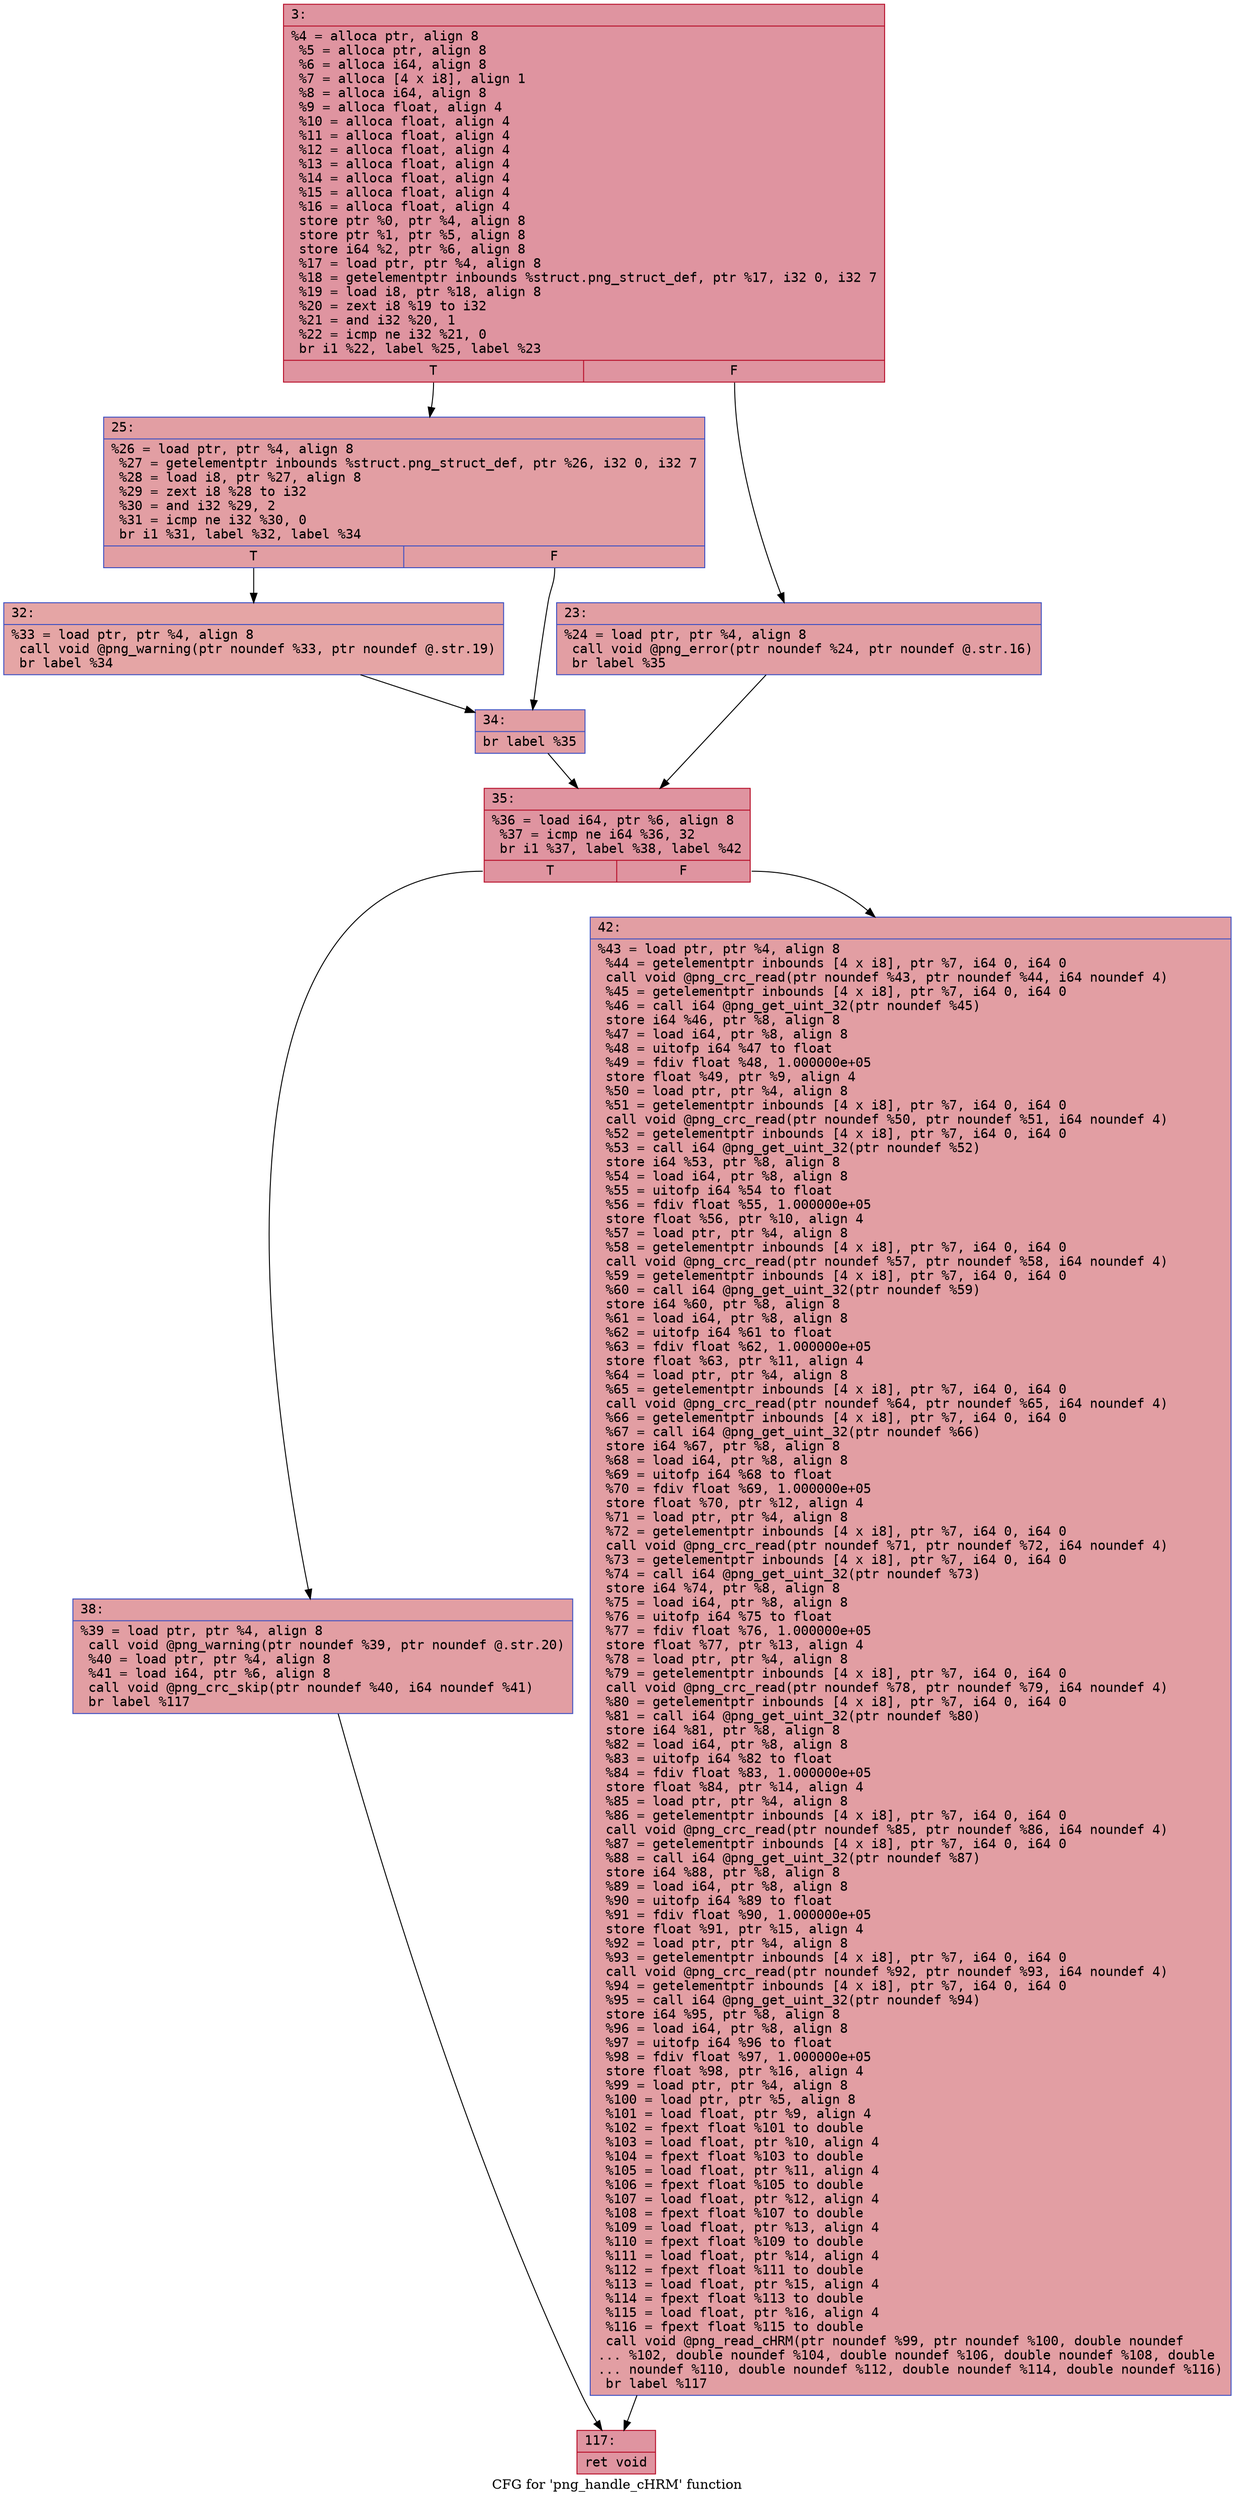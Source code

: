 digraph "CFG for 'png_handle_cHRM' function" {
	label="CFG for 'png_handle_cHRM' function";

	Node0x600001f7bf70 [shape=record,color="#b70d28ff", style=filled, fillcolor="#b70d2870" fontname="Courier",label="{3:\l|  %4 = alloca ptr, align 8\l  %5 = alloca ptr, align 8\l  %6 = alloca i64, align 8\l  %7 = alloca [4 x i8], align 1\l  %8 = alloca i64, align 8\l  %9 = alloca float, align 4\l  %10 = alloca float, align 4\l  %11 = alloca float, align 4\l  %12 = alloca float, align 4\l  %13 = alloca float, align 4\l  %14 = alloca float, align 4\l  %15 = alloca float, align 4\l  %16 = alloca float, align 4\l  store ptr %0, ptr %4, align 8\l  store ptr %1, ptr %5, align 8\l  store i64 %2, ptr %6, align 8\l  %17 = load ptr, ptr %4, align 8\l  %18 = getelementptr inbounds %struct.png_struct_def, ptr %17, i32 0, i32 7\l  %19 = load i8, ptr %18, align 8\l  %20 = zext i8 %19 to i32\l  %21 = and i32 %20, 1\l  %22 = icmp ne i32 %21, 0\l  br i1 %22, label %25, label %23\l|{<s0>T|<s1>F}}"];
	Node0x600001f7bf70:s0 -> Node0x600001f7c050[tooltip="3 -> 25\nProbability 50.00%" ];
	Node0x600001f7bf70:s1 -> Node0x600001f7c000[tooltip="3 -> 23\nProbability 50.00%" ];
	Node0x600001f7c000 [shape=record,color="#3d50c3ff", style=filled, fillcolor="#be242e70" fontname="Courier",label="{23:\l|  %24 = load ptr, ptr %4, align 8\l  call void @png_error(ptr noundef %24, ptr noundef @.str.16)\l  br label %35\l}"];
	Node0x600001f7c000 -> Node0x600001f7c140[tooltip="23 -> 35\nProbability 100.00%" ];
	Node0x600001f7c050 [shape=record,color="#3d50c3ff", style=filled, fillcolor="#be242e70" fontname="Courier",label="{25:\l|  %26 = load ptr, ptr %4, align 8\l  %27 = getelementptr inbounds %struct.png_struct_def, ptr %26, i32 0, i32 7\l  %28 = load i8, ptr %27, align 8\l  %29 = zext i8 %28 to i32\l  %30 = and i32 %29, 2\l  %31 = icmp ne i32 %30, 0\l  br i1 %31, label %32, label %34\l|{<s0>T|<s1>F}}"];
	Node0x600001f7c050:s0 -> Node0x600001f7c0a0[tooltip="25 -> 32\nProbability 50.00%" ];
	Node0x600001f7c050:s1 -> Node0x600001f7c0f0[tooltip="25 -> 34\nProbability 50.00%" ];
	Node0x600001f7c0a0 [shape=record,color="#3d50c3ff", style=filled, fillcolor="#c5333470" fontname="Courier",label="{32:\l|  %33 = load ptr, ptr %4, align 8\l  call void @png_warning(ptr noundef %33, ptr noundef @.str.19)\l  br label %34\l}"];
	Node0x600001f7c0a0 -> Node0x600001f7c0f0[tooltip="32 -> 34\nProbability 100.00%" ];
	Node0x600001f7c0f0 [shape=record,color="#3d50c3ff", style=filled, fillcolor="#be242e70" fontname="Courier",label="{34:\l|  br label %35\l}"];
	Node0x600001f7c0f0 -> Node0x600001f7c140[tooltip="34 -> 35\nProbability 100.00%" ];
	Node0x600001f7c140 [shape=record,color="#b70d28ff", style=filled, fillcolor="#b70d2870" fontname="Courier",label="{35:\l|  %36 = load i64, ptr %6, align 8\l  %37 = icmp ne i64 %36, 32\l  br i1 %37, label %38, label %42\l|{<s0>T|<s1>F}}"];
	Node0x600001f7c140:s0 -> Node0x600001f7c190[tooltip="35 -> 38\nProbability 50.00%" ];
	Node0x600001f7c140:s1 -> Node0x600001f7c1e0[tooltip="35 -> 42\nProbability 50.00%" ];
	Node0x600001f7c190 [shape=record,color="#3d50c3ff", style=filled, fillcolor="#be242e70" fontname="Courier",label="{38:\l|  %39 = load ptr, ptr %4, align 8\l  call void @png_warning(ptr noundef %39, ptr noundef @.str.20)\l  %40 = load ptr, ptr %4, align 8\l  %41 = load i64, ptr %6, align 8\l  call void @png_crc_skip(ptr noundef %40, i64 noundef %41)\l  br label %117\l}"];
	Node0x600001f7c190 -> Node0x600001f7c230[tooltip="38 -> 117\nProbability 100.00%" ];
	Node0x600001f7c1e0 [shape=record,color="#3d50c3ff", style=filled, fillcolor="#be242e70" fontname="Courier",label="{42:\l|  %43 = load ptr, ptr %4, align 8\l  %44 = getelementptr inbounds [4 x i8], ptr %7, i64 0, i64 0\l  call void @png_crc_read(ptr noundef %43, ptr noundef %44, i64 noundef 4)\l  %45 = getelementptr inbounds [4 x i8], ptr %7, i64 0, i64 0\l  %46 = call i64 @png_get_uint_32(ptr noundef %45)\l  store i64 %46, ptr %8, align 8\l  %47 = load i64, ptr %8, align 8\l  %48 = uitofp i64 %47 to float\l  %49 = fdiv float %48, 1.000000e+05\l  store float %49, ptr %9, align 4\l  %50 = load ptr, ptr %4, align 8\l  %51 = getelementptr inbounds [4 x i8], ptr %7, i64 0, i64 0\l  call void @png_crc_read(ptr noundef %50, ptr noundef %51, i64 noundef 4)\l  %52 = getelementptr inbounds [4 x i8], ptr %7, i64 0, i64 0\l  %53 = call i64 @png_get_uint_32(ptr noundef %52)\l  store i64 %53, ptr %8, align 8\l  %54 = load i64, ptr %8, align 8\l  %55 = uitofp i64 %54 to float\l  %56 = fdiv float %55, 1.000000e+05\l  store float %56, ptr %10, align 4\l  %57 = load ptr, ptr %4, align 8\l  %58 = getelementptr inbounds [4 x i8], ptr %7, i64 0, i64 0\l  call void @png_crc_read(ptr noundef %57, ptr noundef %58, i64 noundef 4)\l  %59 = getelementptr inbounds [4 x i8], ptr %7, i64 0, i64 0\l  %60 = call i64 @png_get_uint_32(ptr noundef %59)\l  store i64 %60, ptr %8, align 8\l  %61 = load i64, ptr %8, align 8\l  %62 = uitofp i64 %61 to float\l  %63 = fdiv float %62, 1.000000e+05\l  store float %63, ptr %11, align 4\l  %64 = load ptr, ptr %4, align 8\l  %65 = getelementptr inbounds [4 x i8], ptr %7, i64 0, i64 0\l  call void @png_crc_read(ptr noundef %64, ptr noundef %65, i64 noundef 4)\l  %66 = getelementptr inbounds [4 x i8], ptr %7, i64 0, i64 0\l  %67 = call i64 @png_get_uint_32(ptr noundef %66)\l  store i64 %67, ptr %8, align 8\l  %68 = load i64, ptr %8, align 8\l  %69 = uitofp i64 %68 to float\l  %70 = fdiv float %69, 1.000000e+05\l  store float %70, ptr %12, align 4\l  %71 = load ptr, ptr %4, align 8\l  %72 = getelementptr inbounds [4 x i8], ptr %7, i64 0, i64 0\l  call void @png_crc_read(ptr noundef %71, ptr noundef %72, i64 noundef 4)\l  %73 = getelementptr inbounds [4 x i8], ptr %7, i64 0, i64 0\l  %74 = call i64 @png_get_uint_32(ptr noundef %73)\l  store i64 %74, ptr %8, align 8\l  %75 = load i64, ptr %8, align 8\l  %76 = uitofp i64 %75 to float\l  %77 = fdiv float %76, 1.000000e+05\l  store float %77, ptr %13, align 4\l  %78 = load ptr, ptr %4, align 8\l  %79 = getelementptr inbounds [4 x i8], ptr %7, i64 0, i64 0\l  call void @png_crc_read(ptr noundef %78, ptr noundef %79, i64 noundef 4)\l  %80 = getelementptr inbounds [4 x i8], ptr %7, i64 0, i64 0\l  %81 = call i64 @png_get_uint_32(ptr noundef %80)\l  store i64 %81, ptr %8, align 8\l  %82 = load i64, ptr %8, align 8\l  %83 = uitofp i64 %82 to float\l  %84 = fdiv float %83, 1.000000e+05\l  store float %84, ptr %14, align 4\l  %85 = load ptr, ptr %4, align 8\l  %86 = getelementptr inbounds [4 x i8], ptr %7, i64 0, i64 0\l  call void @png_crc_read(ptr noundef %85, ptr noundef %86, i64 noundef 4)\l  %87 = getelementptr inbounds [4 x i8], ptr %7, i64 0, i64 0\l  %88 = call i64 @png_get_uint_32(ptr noundef %87)\l  store i64 %88, ptr %8, align 8\l  %89 = load i64, ptr %8, align 8\l  %90 = uitofp i64 %89 to float\l  %91 = fdiv float %90, 1.000000e+05\l  store float %91, ptr %15, align 4\l  %92 = load ptr, ptr %4, align 8\l  %93 = getelementptr inbounds [4 x i8], ptr %7, i64 0, i64 0\l  call void @png_crc_read(ptr noundef %92, ptr noundef %93, i64 noundef 4)\l  %94 = getelementptr inbounds [4 x i8], ptr %7, i64 0, i64 0\l  %95 = call i64 @png_get_uint_32(ptr noundef %94)\l  store i64 %95, ptr %8, align 8\l  %96 = load i64, ptr %8, align 8\l  %97 = uitofp i64 %96 to float\l  %98 = fdiv float %97, 1.000000e+05\l  store float %98, ptr %16, align 4\l  %99 = load ptr, ptr %4, align 8\l  %100 = load ptr, ptr %5, align 8\l  %101 = load float, ptr %9, align 4\l  %102 = fpext float %101 to double\l  %103 = load float, ptr %10, align 4\l  %104 = fpext float %103 to double\l  %105 = load float, ptr %11, align 4\l  %106 = fpext float %105 to double\l  %107 = load float, ptr %12, align 4\l  %108 = fpext float %107 to double\l  %109 = load float, ptr %13, align 4\l  %110 = fpext float %109 to double\l  %111 = load float, ptr %14, align 4\l  %112 = fpext float %111 to double\l  %113 = load float, ptr %15, align 4\l  %114 = fpext float %113 to double\l  %115 = load float, ptr %16, align 4\l  %116 = fpext float %115 to double\l  call void @png_read_cHRM(ptr noundef %99, ptr noundef %100, double noundef\l... %102, double noundef %104, double noundef %106, double noundef %108, double\l... noundef %110, double noundef %112, double noundef %114, double noundef %116)\l  br label %117\l}"];
	Node0x600001f7c1e0 -> Node0x600001f7c230[tooltip="42 -> 117\nProbability 100.00%" ];
	Node0x600001f7c230 [shape=record,color="#b70d28ff", style=filled, fillcolor="#b70d2870" fontname="Courier",label="{117:\l|  ret void\l}"];
}
